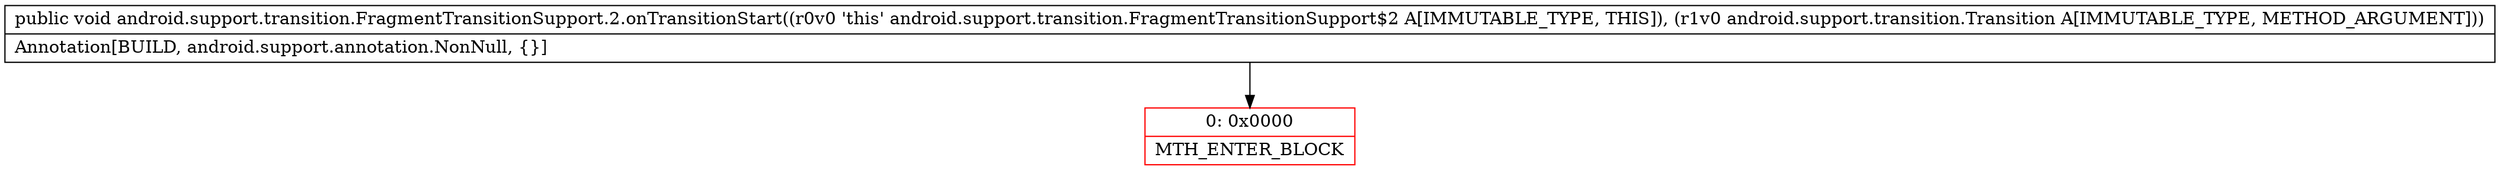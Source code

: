 digraph "CFG forandroid.support.transition.FragmentTransitionSupport.2.onTransitionStart(Landroid\/support\/transition\/Transition;)V" {
subgraph cluster_Region_702868669 {
label = "R(0)";
node [shape=record,color=blue];
}
Node_0 [shape=record,color=red,label="{0\:\ 0x0000|MTH_ENTER_BLOCK\l}"];
MethodNode[shape=record,label="{public void android.support.transition.FragmentTransitionSupport.2.onTransitionStart((r0v0 'this' android.support.transition.FragmentTransitionSupport$2 A[IMMUTABLE_TYPE, THIS]), (r1v0 android.support.transition.Transition A[IMMUTABLE_TYPE, METHOD_ARGUMENT]))  | Annotation[BUILD, android.support.annotation.NonNull, \{\}]\l}"];
MethodNode -> Node_0;
}

